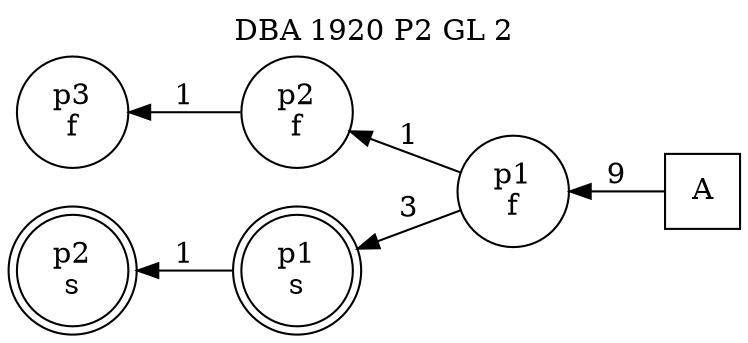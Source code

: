 digraph DBA_1920_P2_GL_2_GOOD {
labelloc="tl"
label= " DBA 1920 P2 GL 2 "
rankdir="RL";
graph [ size=" 10 , 10 !"]

"A" [shape="square" label="A"]
"p1_f" [shape="circle" label="p1
f"]
"p2_f" [shape="circle" label="p2
f"]
"p3_f" [shape="circle" label="p3
f"]
"p1_s" [shape="doublecircle" label="p1
s"]
"p2_s" [shape="doublecircle" label="p2
s"]
"A" -> "p1_f" [ label=9]
"p1_f" -> "p2_f" [ label=1]
"p1_f" -> "p1_s" [ label=3]
"p2_f" -> "p3_f" [ label=1]
"p1_s" -> "p2_s" [ label=1]
}
